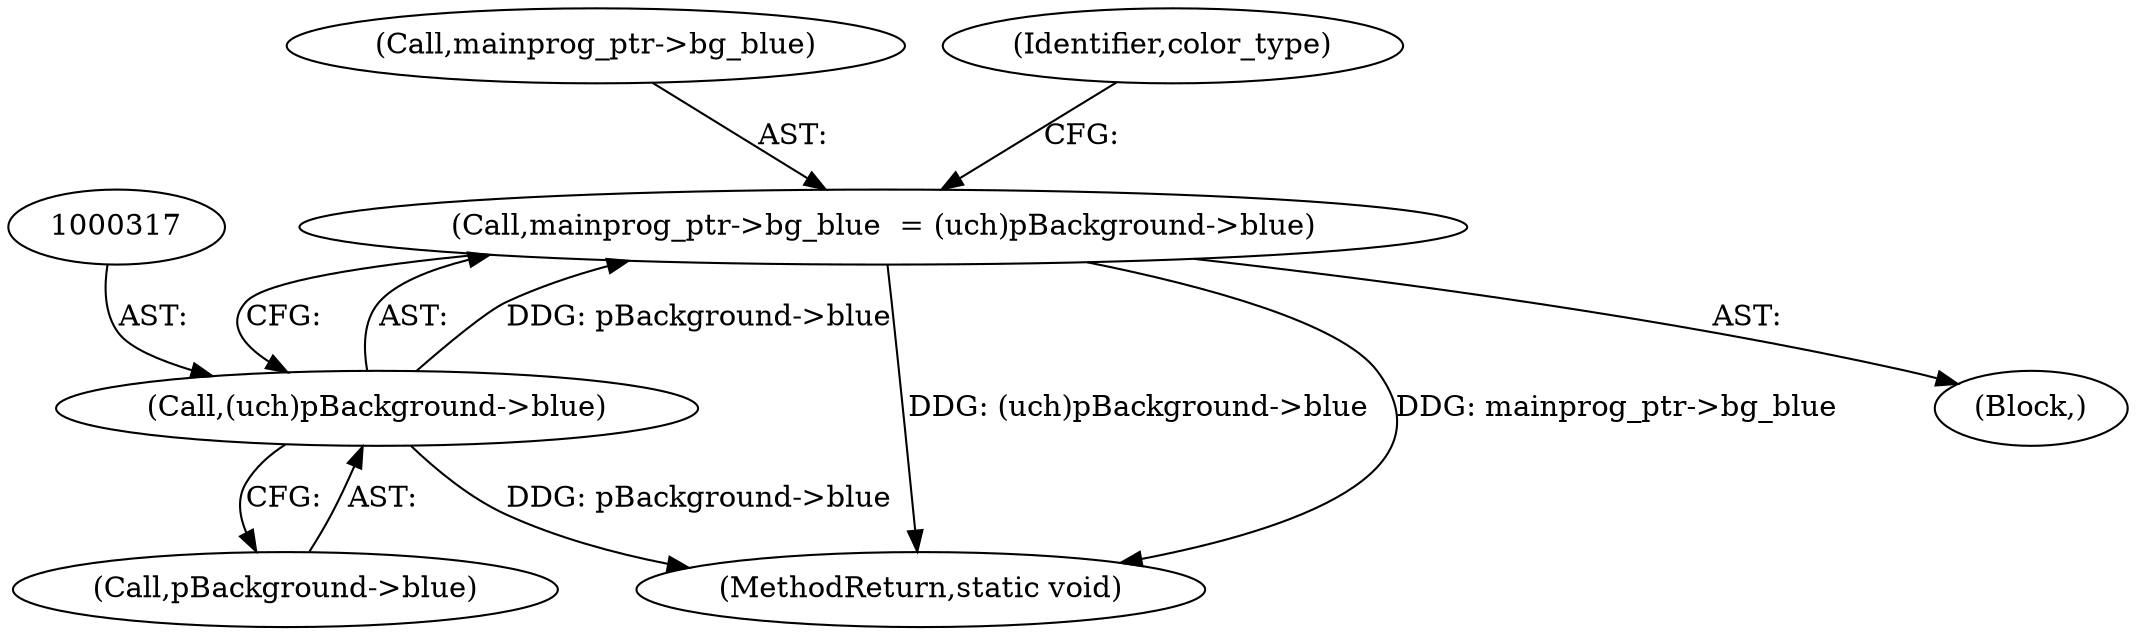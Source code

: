 digraph "0_Android_9d4853418ab2f754c2b63e091c29c5529b8b86ca_3@API" {
"1000312" [label="(Call,mainprog_ptr->bg_blue  = (uch)pBackground->blue)"];
"1000316" [label="(Call,(uch)pBackground->blue)"];
"1000312" [label="(Call,mainprog_ptr->bg_blue  = (uch)pBackground->blue)"];
"1000313" [label="(Call,mainprog_ptr->bg_blue)"];
"1000318" [label="(Call,pBackground->blue)"];
"1000316" [label="(Call,(uch)pBackground->blue)"];
"1000408" [label="(MethodReturn,static void)"];
"1000293" [label="(Block,)"];
"1000323" [label="(Identifier,color_type)"];
"1000312" -> "1000293"  [label="AST: "];
"1000312" -> "1000316"  [label="CFG: "];
"1000313" -> "1000312"  [label="AST: "];
"1000316" -> "1000312"  [label="AST: "];
"1000323" -> "1000312"  [label="CFG: "];
"1000312" -> "1000408"  [label="DDG: (uch)pBackground->blue"];
"1000312" -> "1000408"  [label="DDG: mainprog_ptr->bg_blue"];
"1000316" -> "1000312"  [label="DDG: pBackground->blue"];
"1000316" -> "1000318"  [label="CFG: "];
"1000317" -> "1000316"  [label="AST: "];
"1000318" -> "1000316"  [label="AST: "];
"1000316" -> "1000408"  [label="DDG: pBackground->blue"];
}
